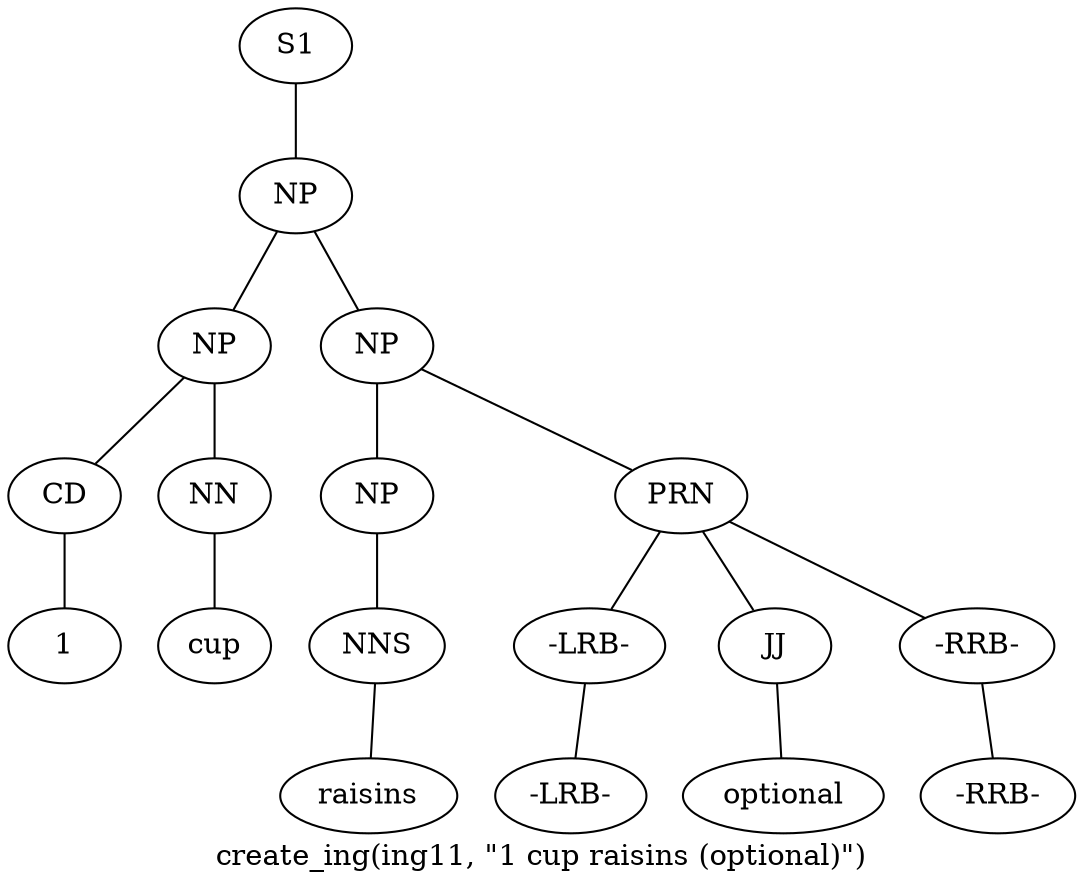 graph SyntaxGraph {
	label = "create_ing(ing11, \"1 cup raisins (optional)\")";
	Node0 [label="S1"];
	Node1 [label="NP"];
	Node2 [label="NP"];
	Node3 [label="CD"];
	Node4 [label="1"];
	Node5 [label="NN"];
	Node6 [label="cup"];
	Node7 [label="NP"];
	Node8 [label="NP"];
	Node9 [label="NNS"];
	Node10 [label="raisins"];
	Node11 [label="PRN"];
	Node12 [label="-LRB-"];
	Node13 [label="-LRB-"];
	Node14 [label="JJ"];
	Node15 [label="optional"];
	Node16 [label="-RRB-"];
	Node17 [label="-RRB-"];

	Node0 -- Node1;
	Node1 -- Node2;
	Node1 -- Node7;
	Node2 -- Node3;
	Node2 -- Node5;
	Node3 -- Node4;
	Node5 -- Node6;
	Node7 -- Node8;
	Node7 -- Node11;
	Node8 -- Node9;
	Node9 -- Node10;
	Node11 -- Node12;
	Node11 -- Node14;
	Node11 -- Node16;
	Node12 -- Node13;
	Node14 -- Node15;
	Node16 -- Node17;
}
